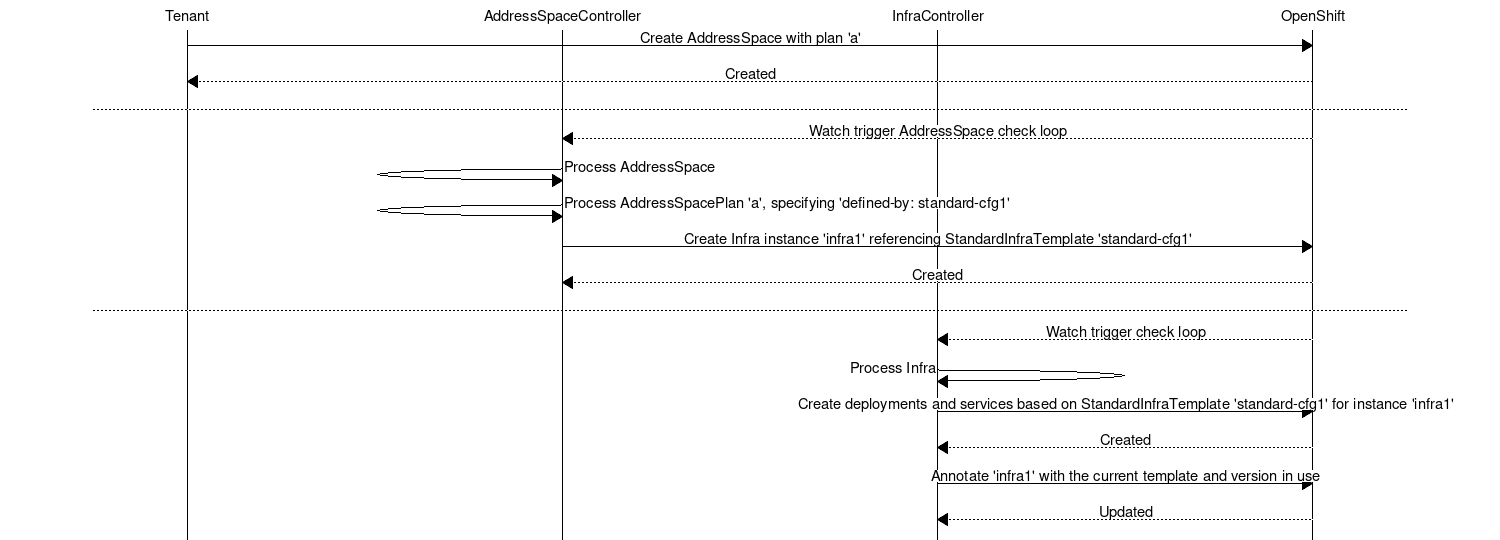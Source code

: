 msc {
    hscale="2.5";
    Tenant,AddressSpaceController,InfraController,OpenShift;

    Tenant => OpenShift[ label = "Create AddressSpace with plan 'a'" ];
    Tenant << OpenShift [ label = "Created" ];

    --- ;

    AddressSpaceController << OpenShift [ label = "Watch trigger AddressSpace check loop" ];
    AddressSpaceController => AddressSpaceController [ label = "Process AddressSpace" ];
    AddressSpaceController => AddressSpaceController [ label = "Process AddressSpacePlan 'a', specifying 'defined-by: standard-cfg1'"];

    AddressSpaceController => OpenShift [ label = "Create Infra instance 'infra1' referencing StandardInfraTemplate 'standard-cfg1'"];
    AddressSpaceController << OpenShift [ label = "Created" ];

    --- ;

    InfraController << OpenShift [ label = "Watch trigger check loop" ];
    InfraController => InfraController [ label = "Process Infra" ];
    InfraController => OpenShift [ label = "Create deployments and services based on StandardInfraTemplate 'standard-cfg1' for instance 'infra1'" ];
    InfraController << OpenShift [ label = "Created" ];
    InfraController => OpenShift [ label = "Annotate 'infra1' with the current template and version in use" ];
    InfraController << OpenShift [ label = "Updated" ];
}
